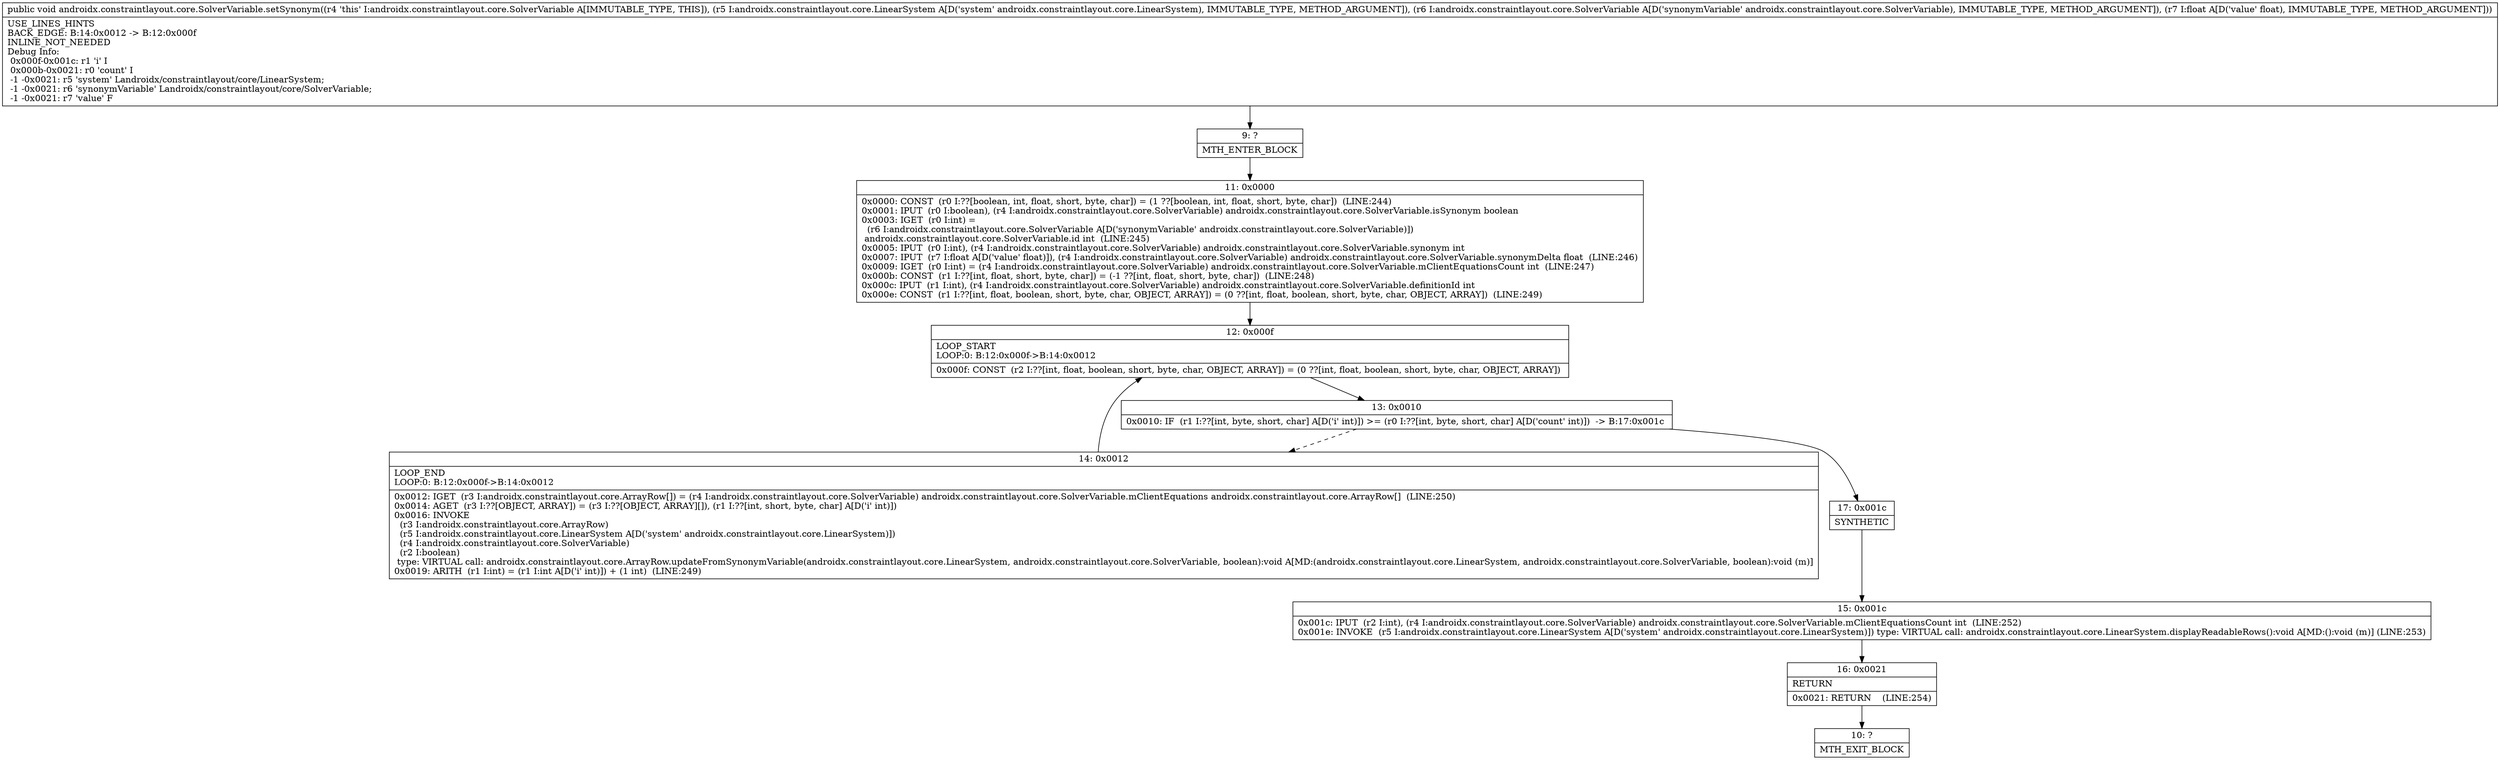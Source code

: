 digraph "CFG forandroidx.constraintlayout.core.SolverVariable.setSynonym(Landroidx\/constraintlayout\/core\/LinearSystem;Landroidx\/constraintlayout\/core\/SolverVariable;F)V" {
Node_9 [shape=record,label="{9\:\ ?|MTH_ENTER_BLOCK\l}"];
Node_11 [shape=record,label="{11\:\ 0x0000|0x0000: CONST  (r0 I:??[boolean, int, float, short, byte, char]) = (1 ??[boolean, int, float, short, byte, char])  (LINE:244)\l0x0001: IPUT  (r0 I:boolean), (r4 I:androidx.constraintlayout.core.SolverVariable) androidx.constraintlayout.core.SolverVariable.isSynonym boolean \l0x0003: IGET  (r0 I:int) = \l  (r6 I:androidx.constraintlayout.core.SolverVariable A[D('synonymVariable' androidx.constraintlayout.core.SolverVariable)])\l androidx.constraintlayout.core.SolverVariable.id int  (LINE:245)\l0x0005: IPUT  (r0 I:int), (r4 I:androidx.constraintlayout.core.SolverVariable) androidx.constraintlayout.core.SolverVariable.synonym int \l0x0007: IPUT  (r7 I:float A[D('value' float)]), (r4 I:androidx.constraintlayout.core.SolverVariable) androidx.constraintlayout.core.SolverVariable.synonymDelta float  (LINE:246)\l0x0009: IGET  (r0 I:int) = (r4 I:androidx.constraintlayout.core.SolverVariable) androidx.constraintlayout.core.SolverVariable.mClientEquationsCount int  (LINE:247)\l0x000b: CONST  (r1 I:??[int, float, short, byte, char]) = (\-1 ??[int, float, short, byte, char])  (LINE:248)\l0x000c: IPUT  (r1 I:int), (r4 I:androidx.constraintlayout.core.SolverVariable) androidx.constraintlayout.core.SolverVariable.definitionId int \l0x000e: CONST  (r1 I:??[int, float, boolean, short, byte, char, OBJECT, ARRAY]) = (0 ??[int, float, boolean, short, byte, char, OBJECT, ARRAY])  (LINE:249)\l}"];
Node_12 [shape=record,label="{12\:\ 0x000f|LOOP_START\lLOOP:0: B:12:0x000f\-\>B:14:0x0012\l|0x000f: CONST  (r2 I:??[int, float, boolean, short, byte, char, OBJECT, ARRAY]) = (0 ??[int, float, boolean, short, byte, char, OBJECT, ARRAY]) \l}"];
Node_13 [shape=record,label="{13\:\ 0x0010|0x0010: IF  (r1 I:??[int, byte, short, char] A[D('i' int)]) \>= (r0 I:??[int, byte, short, char] A[D('count' int)])  \-\> B:17:0x001c \l}"];
Node_14 [shape=record,label="{14\:\ 0x0012|LOOP_END\lLOOP:0: B:12:0x000f\-\>B:14:0x0012\l|0x0012: IGET  (r3 I:androidx.constraintlayout.core.ArrayRow[]) = (r4 I:androidx.constraintlayout.core.SolverVariable) androidx.constraintlayout.core.SolverVariable.mClientEquations androidx.constraintlayout.core.ArrayRow[]  (LINE:250)\l0x0014: AGET  (r3 I:??[OBJECT, ARRAY]) = (r3 I:??[OBJECT, ARRAY][]), (r1 I:??[int, short, byte, char] A[D('i' int)]) \l0x0016: INVOKE  \l  (r3 I:androidx.constraintlayout.core.ArrayRow)\l  (r5 I:androidx.constraintlayout.core.LinearSystem A[D('system' androidx.constraintlayout.core.LinearSystem)])\l  (r4 I:androidx.constraintlayout.core.SolverVariable)\l  (r2 I:boolean)\l type: VIRTUAL call: androidx.constraintlayout.core.ArrayRow.updateFromSynonymVariable(androidx.constraintlayout.core.LinearSystem, androidx.constraintlayout.core.SolverVariable, boolean):void A[MD:(androidx.constraintlayout.core.LinearSystem, androidx.constraintlayout.core.SolverVariable, boolean):void (m)]\l0x0019: ARITH  (r1 I:int) = (r1 I:int A[D('i' int)]) + (1 int)  (LINE:249)\l}"];
Node_17 [shape=record,label="{17\:\ 0x001c|SYNTHETIC\l}"];
Node_15 [shape=record,label="{15\:\ 0x001c|0x001c: IPUT  (r2 I:int), (r4 I:androidx.constraintlayout.core.SolverVariable) androidx.constraintlayout.core.SolverVariable.mClientEquationsCount int  (LINE:252)\l0x001e: INVOKE  (r5 I:androidx.constraintlayout.core.LinearSystem A[D('system' androidx.constraintlayout.core.LinearSystem)]) type: VIRTUAL call: androidx.constraintlayout.core.LinearSystem.displayReadableRows():void A[MD:():void (m)] (LINE:253)\l}"];
Node_16 [shape=record,label="{16\:\ 0x0021|RETURN\l|0x0021: RETURN    (LINE:254)\l}"];
Node_10 [shape=record,label="{10\:\ ?|MTH_EXIT_BLOCK\l}"];
MethodNode[shape=record,label="{public void androidx.constraintlayout.core.SolverVariable.setSynonym((r4 'this' I:androidx.constraintlayout.core.SolverVariable A[IMMUTABLE_TYPE, THIS]), (r5 I:androidx.constraintlayout.core.LinearSystem A[D('system' androidx.constraintlayout.core.LinearSystem), IMMUTABLE_TYPE, METHOD_ARGUMENT]), (r6 I:androidx.constraintlayout.core.SolverVariable A[D('synonymVariable' androidx.constraintlayout.core.SolverVariable), IMMUTABLE_TYPE, METHOD_ARGUMENT]), (r7 I:float A[D('value' float), IMMUTABLE_TYPE, METHOD_ARGUMENT]))  | USE_LINES_HINTS\lBACK_EDGE: B:14:0x0012 \-\> B:12:0x000f\lINLINE_NOT_NEEDED\lDebug Info:\l  0x000f\-0x001c: r1 'i' I\l  0x000b\-0x0021: r0 'count' I\l  \-1 \-0x0021: r5 'system' Landroidx\/constraintlayout\/core\/LinearSystem;\l  \-1 \-0x0021: r6 'synonymVariable' Landroidx\/constraintlayout\/core\/SolverVariable;\l  \-1 \-0x0021: r7 'value' F\l}"];
MethodNode -> Node_9;Node_9 -> Node_11;
Node_11 -> Node_12;
Node_12 -> Node_13;
Node_13 -> Node_14[style=dashed];
Node_13 -> Node_17;
Node_14 -> Node_12;
Node_17 -> Node_15;
Node_15 -> Node_16;
Node_16 -> Node_10;
}

